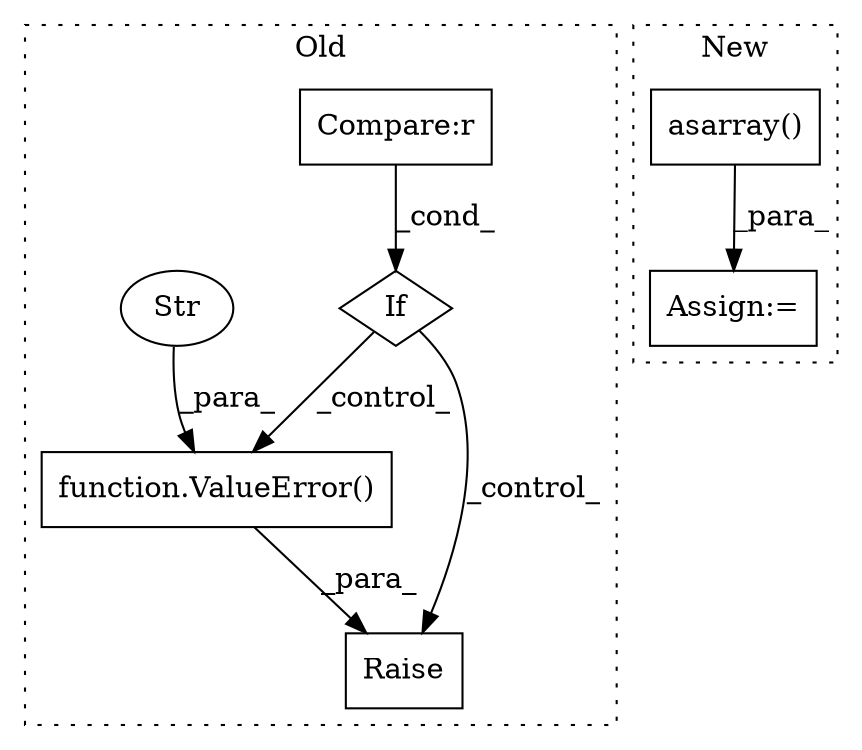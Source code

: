 digraph G {
subgraph cluster0 {
1 [label="Raise" a="91" s="6633" l="6" shape="box"];
3 [label="If" a="96" s="5881" l="3" shape="diamond"];
4 [label="Compare:r" a="40" s="5884" l="21" shape="box"];
5 [label="function.ValueError()" a="75" s="6639,6698" l="11,1" shape="box"];
6 [label="Str" a="66" s="6650" l="48" shape="ellipse"];
label = "Old";
style="dotted";
}
subgraph cluster1 {
2 [label="asarray()" a="75" s="5350,5392" l="11,1" shape="box"];
7 [label="Assign:=" a="68" s="5347" l="3" shape="box"];
label = "New";
style="dotted";
}
2 -> 7 [label="_para_"];
3 -> 1 [label="_control_"];
3 -> 5 [label="_control_"];
4 -> 3 [label="_cond_"];
5 -> 1 [label="_para_"];
6 -> 5 [label="_para_"];
}